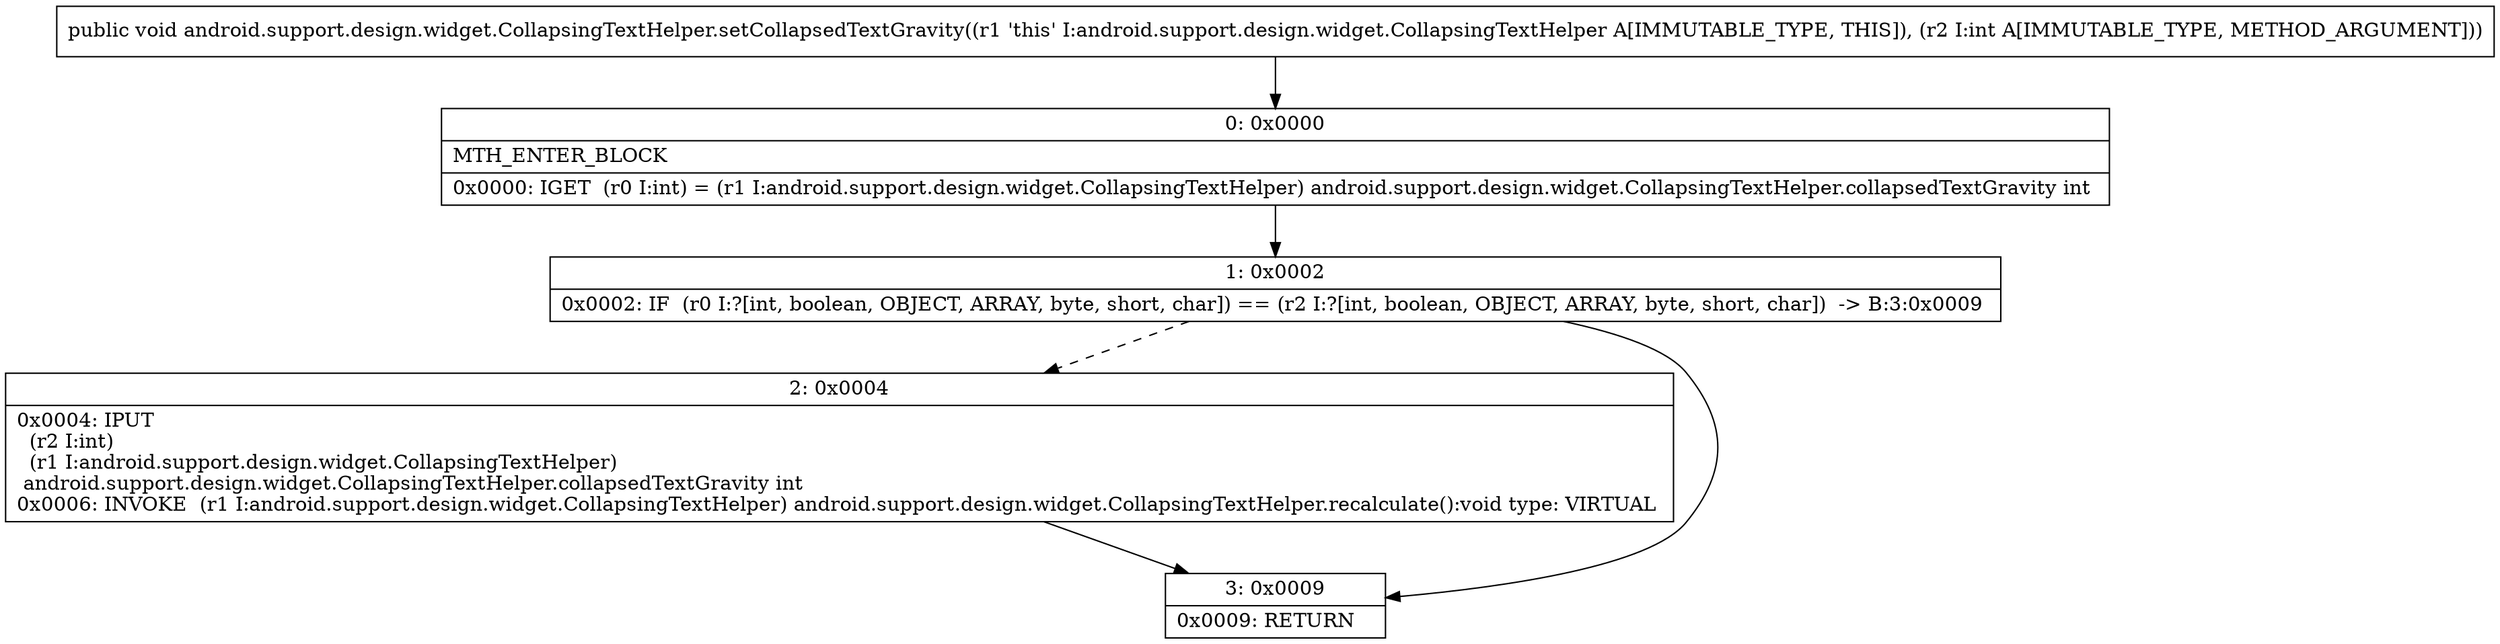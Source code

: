 digraph "CFG forandroid.support.design.widget.CollapsingTextHelper.setCollapsedTextGravity(I)V" {
Node_0 [shape=record,label="{0\:\ 0x0000|MTH_ENTER_BLOCK\l|0x0000: IGET  (r0 I:int) = (r1 I:android.support.design.widget.CollapsingTextHelper) android.support.design.widget.CollapsingTextHelper.collapsedTextGravity int \l}"];
Node_1 [shape=record,label="{1\:\ 0x0002|0x0002: IF  (r0 I:?[int, boolean, OBJECT, ARRAY, byte, short, char]) == (r2 I:?[int, boolean, OBJECT, ARRAY, byte, short, char])  \-\> B:3:0x0009 \l}"];
Node_2 [shape=record,label="{2\:\ 0x0004|0x0004: IPUT  \l  (r2 I:int)\l  (r1 I:android.support.design.widget.CollapsingTextHelper)\l android.support.design.widget.CollapsingTextHelper.collapsedTextGravity int \l0x0006: INVOKE  (r1 I:android.support.design.widget.CollapsingTextHelper) android.support.design.widget.CollapsingTextHelper.recalculate():void type: VIRTUAL \l}"];
Node_3 [shape=record,label="{3\:\ 0x0009|0x0009: RETURN   \l}"];
MethodNode[shape=record,label="{public void android.support.design.widget.CollapsingTextHelper.setCollapsedTextGravity((r1 'this' I:android.support.design.widget.CollapsingTextHelper A[IMMUTABLE_TYPE, THIS]), (r2 I:int A[IMMUTABLE_TYPE, METHOD_ARGUMENT])) }"];
MethodNode -> Node_0;
Node_0 -> Node_1;
Node_1 -> Node_2[style=dashed];
Node_1 -> Node_3;
Node_2 -> Node_3;
}

